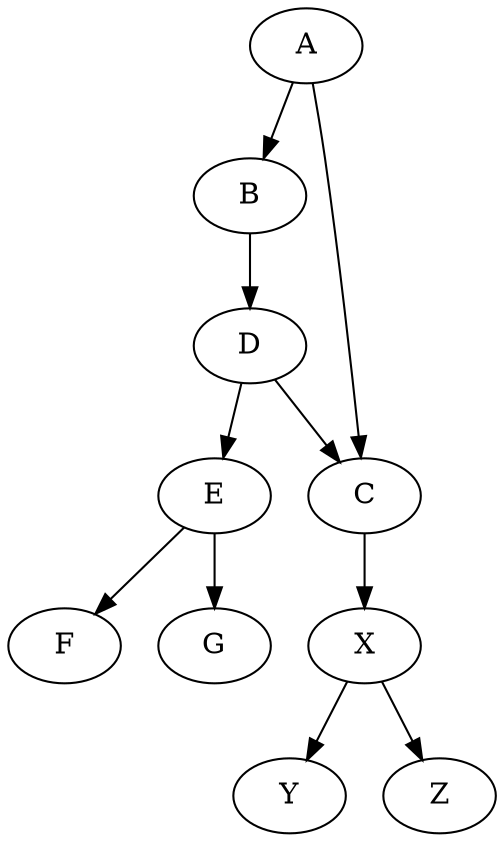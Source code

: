 digraph GG {
compound=true
	A -> B;
	A -> C;
	B -> D;
	C -> X;
	D -> C;
	D -> E;
	E -> F;
	E -> G;
	X -> Y;
	X -> Z;
}
